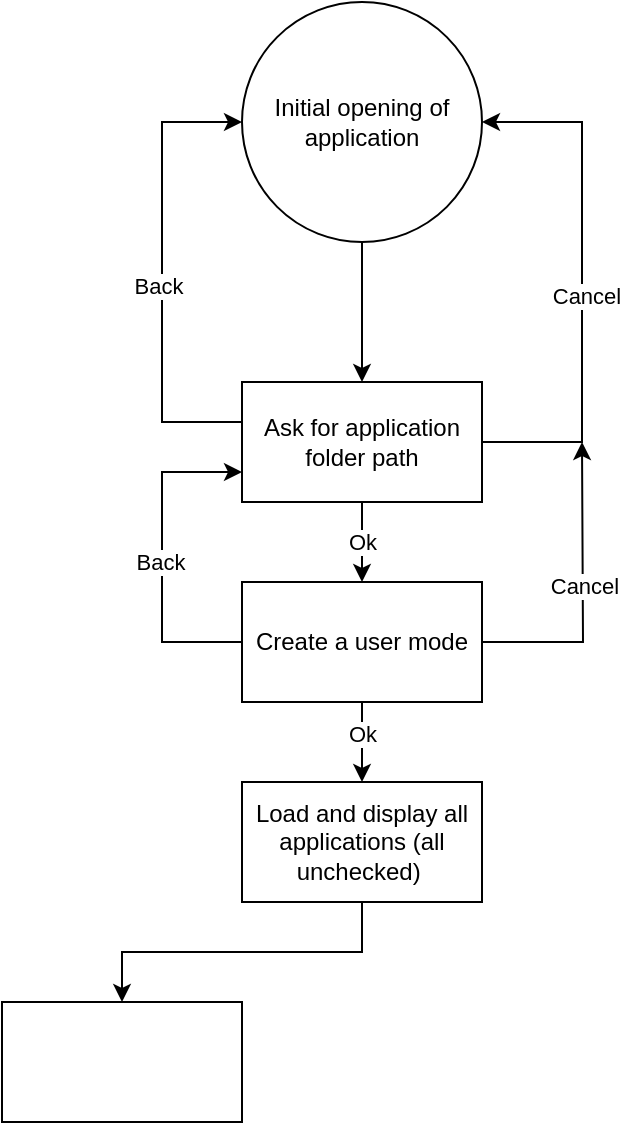 <mxfile version="20.2.7" type="github">
  <diagram id="iirWNzHHyuH4ovU1Ht1f" name="Page-1">
    <mxGraphModel dx="735" dy="520" grid="1" gridSize="10" guides="1" tooltips="1" connect="1" arrows="1" fold="1" page="1" pageScale="1" pageWidth="850" pageHeight="1100" math="0" shadow="0">
      <root>
        <mxCell id="0" />
        <mxCell id="1" parent="0" />
        <mxCell id="b5b50U3EUomXbIhhTuj9-4" style="edgeStyle=orthogonalEdgeStyle;rounded=0;orthogonalLoop=1;jettySize=auto;html=1;entryX=0.5;entryY=0;entryDx=0;entryDy=0;" edge="1" parent="1" source="b5b50U3EUomXbIhhTuj9-2" target="b5b50U3EUomXbIhhTuj9-3">
          <mxGeometry relative="1" as="geometry" />
        </mxCell>
        <mxCell id="b5b50U3EUomXbIhhTuj9-2" value="Initial opening of application" style="ellipse;whiteSpace=wrap;html=1;aspect=fixed;" vertex="1" parent="1">
          <mxGeometry x="340" y="30" width="120" height="120" as="geometry" />
        </mxCell>
        <mxCell id="b5b50U3EUomXbIhhTuj9-6" value="Ok" style="edgeStyle=orthogonalEdgeStyle;rounded=0;orthogonalLoop=1;jettySize=auto;html=1;exitX=0.5;exitY=1;exitDx=0;exitDy=0;entryX=0.5;entryY=0;entryDx=0;entryDy=0;" edge="1" parent="1" source="b5b50U3EUomXbIhhTuj9-3" target="b5b50U3EUomXbIhhTuj9-5">
          <mxGeometry relative="1" as="geometry" />
        </mxCell>
        <mxCell id="b5b50U3EUomXbIhhTuj9-11" style="edgeStyle=orthogonalEdgeStyle;rounded=0;orthogonalLoop=1;jettySize=auto;html=1;exitX=1;exitY=0.5;exitDx=0;exitDy=0;entryX=1;entryY=0.5;entryDx=0;entryDy=0;" edge="1" parent="1" source="b5b50U3EUomXbIhhTuj9-3" target="b5b50U3EUomXbIhhTuj9-2">
          <mxGeometry relative="1" as="geometry">
            <mxPoint x="510" y="130" as="targetPoint" />
            <Array as="points">
              <mxPoint x="510" y="250" />
              <mxPoint x="510" y="90" />
            </Array>
          </mxGeometry>
        </mxCell>
        <mxCell id="b5b50U3EUomXbIhhTuj9-12" value="Cancel" style="edgeLabel;html=1;align=center;verticalAlign=middle;resizable=0;points=[];" vertex="1" connectable="0" parent="b5b50U3EUomXbIhhTuj9-11">
          <mxGeometry x="-0.24" y="-2" relative="1" as="geometry">
            <mxPoint y="-24" as="offset" />
          </mxGeometry>
        </mxCell>
        <mxCell id="b5b50U3EUomXbIhhTuj9-17" style="edgeStyle=orthogonalEdgeStyle;rounded=0;orthogonalLoop=1;jettySize=auto;html=1;exitX=0;exitY=0.5;exitDx=0;exitDy=0;entryX=0;entryY=0.5;entryDx=0;entryDy=0;" edge="1" parent="1" source="b5b50U3EUomXbIhhTuj9-3" target="b5b50U3EUomXbIhhTuj9-2">
          <mxGeometry relative="1" as="geometry">
            <mxPoint x="310" y="90" as="targetPoint" />
            <Array as="points">
              <mxPoint x="340" y="240" />
              <mxPoint x="300" y="240" />
              <mxPoint x="300" y="90" />
            </Array>
          </mxGeometry>
        </mxCell>
        <mxCell id="b5b50U3EUomXbIhhTuj9-18" value="Back" style="edgeLabel;html=1;align=center;verticalAlign=middle;resizable=0;points=[];" vertex="1" connectable="0" parent="b5b50U3EUomXbIhhTuj9-17">
          <mxGeometry x="0.42" y="2" relative="1" as="geometry">
            <mxPoint y="52" as="offset" />
          </mxGeometry>
        </mxCell>
        <mxCell id="b5b50U3EUomXbIhhTuj9-3" value="Ask for application folder path" style="rounded=0;whiteSpace=wrap;html=1;" vertex="1" parent="1">
          <mxGeometry x="340" y="220" width="120" height="60" as="geometry" />
        </mxCell>
        <mxCell id="b5b50U3EUomXbIhhTuj9-8" style="edgeStyle=orthogonalEdgeStyle;rounded=0;orthogonalLoop=1;jettySize=auto;html=1;exitX=0.5;exitY=1;exitDx=0;exitDy=0;entryX=0.5;entryY=0;entryDx=0;entryDy=0;" edge="1" parent="1" source="b5b50U3EUomXbIhhTuj9-5" target="b5b50U3EUomXbIhhTuj9-7">
          <mxGeometry relative="1" as="geometry" />
        </mxCell>
        <mxCell id="b5b50U3EUomXbIhhTuj9-15" value="Ok" style="edgeLabel;html=1;align=center;verticalAlign=middle;resizable=0;points=[];" vertex="1" connectable="0" parent="b5b50U3EUomXbIhhTuj9-8">
          <mxGeometry x="-0.2" y="3" relative="1" as="geometry">
            <mxPoint x="-3" as="offset" />
          </mxGeometry>
        </mxCell>
        <mxCell id="b5b50U3EUomXbIhhTuj9-14" style="edgeStyle=orthogonalEdgeStyle;rounded=0;orthogonalLoop=1;jettySize=auto;html=1;exitX=1;exitY=0.5;exitDx=0;exitDy=0;" edge="1" parent="1" source="b5b50U3EUomXbIhhTuj9-5">
          <mxGeometry relative="1" as="geometry">
            <mxPoint x="510" y="250" as="targetPoint" />
          </mxGeometry>
        </mxCell>
        <mxCell id="b5b50U3EUomXbIhhTuj9-16" value="Cancel" style="edgeLabel;html=1;align=center;verticalAlign=middle;resizable=0;points=[];" vertex="1" connectable="0" parent="b5b50U3EUomXbIhhTuj9-14">
          <mxGeometry x="0.04" relative="1" as="geometry">
            <mxPoint as="offset" />
          </mxGeometry>
        </mxCell>
        <mxCell id="b5b50U3EUomXbIhhTuj9-19" style="edgeStyle=orthogonalEdgeStyle;rounded=0;orthogonalLoop=1;jettySize=auto;html=1;exitX=0;exitY=0.5;exitDx=0;exitDy=0;entryX=0;entryY=0.75;entryDx=0;entryDy=0;" edge="1" parent="1" source="b5b50U3EUomXbIhhTuj9-5" target="b5b50U3EUomXbIhhTuj9-3">
          <mxGeometry relative="1" as="geometry">
            <mxPoint x="300" y="250" as="targetPoint" />
            <Array as="points">
              <mxPoint x="300" y="350" />
              <mxPoint x="300" y="265" />
            </Array>
          </mxGeometry>
        </mxCell>
        <mxCell id="b5b50U3EUomXbIhhTuj9-20" value="Back" style="edgeLabel;html=1;align=center;verticalAlign=middle;resizable=0;points=[];" vertex="1" connectable="0" parent="b5b50U3EUomXbIhhTuj9-19">
          <mxGeometry x="-0.248" y="1" relative="1" as="geometry">
            <mxPoint y="-18" as="offset" />
          </mxGeometry>
        </mxCell>
        <mxCell id="b5b50U3EUomXbIhhTuj9-5" value="Create a user mode" style="rounded=0;whiteSpace=wrap;html=1;" vertex="1" parent="1">
          <mxGeometry x="340" y="320" width="120" height="60" as="geometry" />
        </mxCell>
        <mxCell id="b5b50U3EUomXbIhhTuj9-10" value="" style="edgeStyle=orthogonalEdgeStyle;rounded=0;orthogonalLoop=1;jettySize=auto;html=1;" edge="1" parent="1" source="b5b50U3EUomXbIhhTuj9-7" target="b5b50U3EUomXbIhhTuj9-9">
          <mxGeometry relative="1" as="geometry" />
        </mxCell>
        <mxCell id="b5b50U3EUomXbIhhTuj9-7" value="Load and display all applications (all unchecked)&amp;nbsp;" style="rounded=0;whiteSpace=wrap;html=1;" vertex="1" parent="1">
          <mxGeometry x="340" y="420" width="120" height="60" as="geometry" />
        </mxCell>
        <mxCell id="b5b50U3EUomXbIhhTuj9-9" value="" style="whiteSpace=wrap;html=1;rounded=0;" vertex="1" parent="1">
          <mxGeometry x="220" y="530" width="120" height="60" as="geometry" />
        </mxCell>
      </root>
    </mxGraphModel>
  </diagram>
</mxfile>
